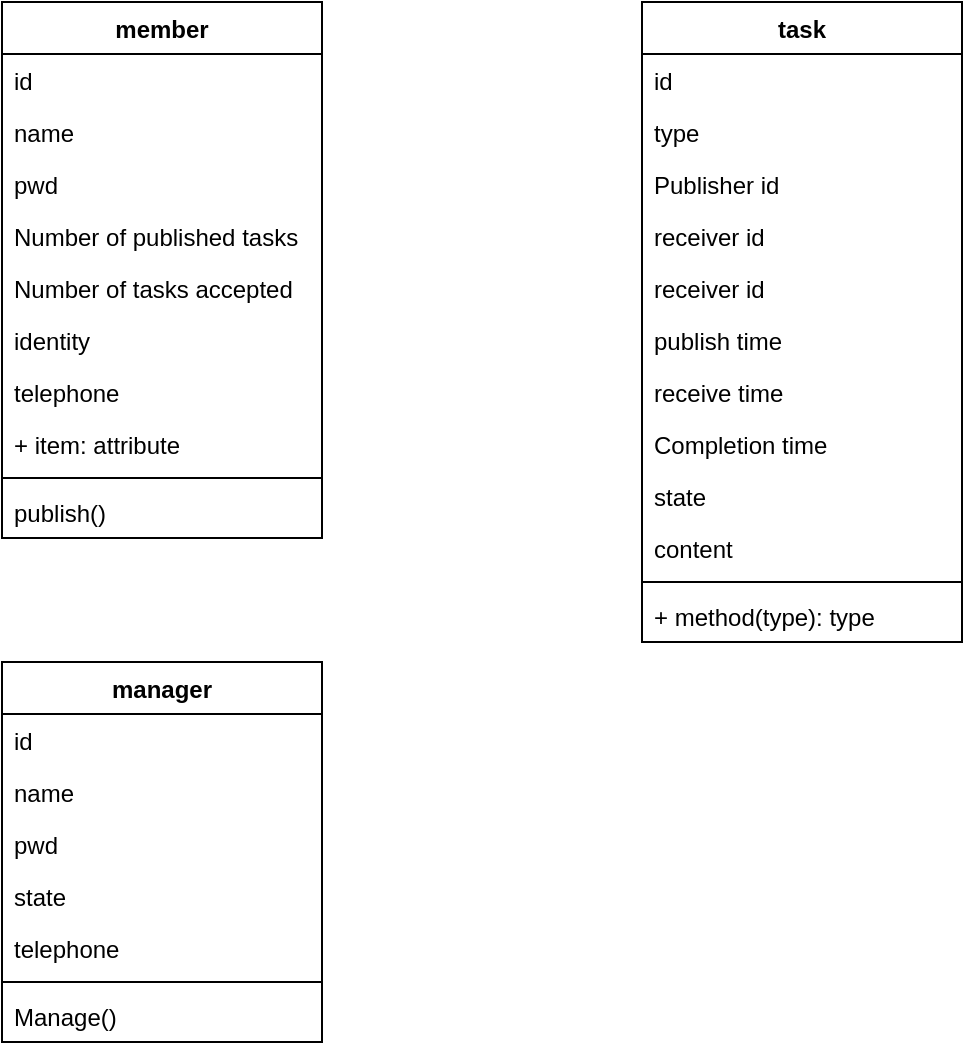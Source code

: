 <mxfile version="16.6.1" type="github">
  <diagram id="ShVYvyxhLa4fVrZdTOFI" name="第 1 页">
    <mxGraphModel dx="925" dy="536" grid="1" gridSize="10" guides="1" tooltips="1" connect="1" arrows="1" fold="1" page="1" pageScale="1" pageWidth="827" pageHeight="1169" math="0" shadow="0">
      <root>
        <mxCell id="0" />
        <mxCell id="1" parent="0" />
        <mxCell id="uBDI_ebaLseBl8i-jeql-17" value="member" style="swimlane;fontStyle=1;align=center;verticalAlign=top;childLayout=stackLayout;horizontal=1;startSize=26;horizontalStack=0;resizeParent=1;resizeParentMax=0;resizeLast=0;collapsible=1;marginBottom=0;fontColor=#000000;" vertex="1" parent="1">
          <mxGeometry x="120" y="150" width="160" height="268" as="geometry" />
        </mxCell>
        <mxCell id="uBDI_ebaLseBl8i-jeql-22" value="id" style="text;strokeColor=none;fillColor=none;align=left;verticalAlign=top;spacingLeft=4;spacingRight=4;overflow=hidden;rotatable=0;points=[[0,0.5],[1,0.5]];portConstraint=eastwest;" vertex="1" parent="uBDI_ebaLseBl8i-jeql-17">
          <mxGeometry y="26" width="160" height="26" as="geometry" />
        </mxCell>
        <mxCell id="uBDI_ebaLseBl8i-jeql-45" value="name" style="text;strokeColor=none;fillColor=none;align=left;verticalAlign=top;spacingLeft=4;spacingRight=4;overflow=hidden;rotatable=0;points=[[0,0.5],[1,0.5]];portConstraint=eastwest;" vertex="1" parent="uBDI_ebaLseBl8i-jeql-17">
          <mxGeometry y="52" width="160" height="26" as="geometry" />
        </mxCell>
        <mxCell id="uBDI_ebaLseBl8i-jeql-46" value="pwd" style="text;strokeColor=none;fillColor=none;align=left;verticalAlign=top;spacingLeft=4;spacingRight=4;overflow=hidden;rotatable=0;points=[[0,0.5],[1,0.5]];portConstraint=eastwest;" vertex="1" parent="uBDI_ebaLseBl8i-jeql-17">
          <mxGeometry y="78" width="160" height="26" as="geometry" />
        </mxCell>
        <mxCell id="uBDI_ebaLseBl8i-jeql-25" value="Number of published tasks" style="text;strokeColor=none;fillColor=none;align=left;verticalAlign=top;spacingLeft=4;spacingRight=4;overflow=hidden;rotatable=0;points=[[0,0.5],[1,0.5]];portConstraint=eastwest;" vertex="1" parent="uBDI_ebaLseBl8i-jeql-17">
          <mxGeometry y="104" width="160" height="26" as="geometry" />
        </mxCell>
        <mxCell id="uBDI_ebaLseBl8i-jeql-18" value="Number of tasks accepted" style="text;strokeColor=none;fillColor=none;align=left;verticalAlign=top;spacingLeft=4;spacingRight=4;overflow=hidden;rotatable=0;points=[[0,0.5],[1,0.5]];portConstraint=eastwest;" vertex="1" parent="uBDI_ebaLseBl8i-jeql-17">
          <mxGeometry y="130" width="160" height="26" as="geometry" />
        </mxCell>
        <mxCell id="uBDI_ebaLseBl8i-jeql-28" value="identity" style="text;strokeColor=none;fillColor=none;align=left;verticalAlign=top;spacingLeft=4;spacingRight=4;overflow=hidden;rotatable=0;points=[[0,0.5],[1,0.5]];portConstraint=eastwest;" vertex="1" parent="uBDI_ebaLseBl8i-jeql-17">
          <mxGeometry y="156" width="160" height="26" as="geometry" />
        </mxCell>
        <mxCell id="uBDI_ebaLseBl8i-jeql-29" value="telephone" style="text;strokeColor=none;fillColor=none;align=left;verticalAlign=top;spacingLeft=4;spacingRight=4;overflow=hidden;rotatable=0;points=[[0,0.5],[1,0.5]];portConstraint=eastwest;" vertex="1" parent="uBDI_ebaLseBl8i-jeql-17">
          <mxGeometry y="182" width="160" height="26" as="geometry" />
        </mxCell>
        <mxCell id="uBDI_ebaLseBl8i-jeql-27" value="+ item: attribute" style="text;strokeColor=none;fillColor=none;align=left;verticalAlign=top;spacingLeft=4;spacingRight=4;overflow=hidden;rotatable=0;points=[[0,0.5],[1,0.5]];portConstraint=eastwest;" vertex="1" parent="uBDI_ebaLseBl8i-jeql-17">
          <mxGeometry y="208" width="160" height="26" as="geometry" />
        </mxCell>
        <mxCell id="uBDI_ebaLseBl8i-jeql-19" value="" style="line;strokeWidth=1;fillColor=none;align=left;verticalAlign=middle;spacingTop=-1;spacingLeft=3;spacingRight=3;rotatable=0;labelPosition=right;points=[];portConstraint=eastwest;" vertex="1" parent="uBDI_ebaLseBl8i-jeql-17">
          <mxGeometry y="234" width="160" height="8" as="geometry" />
        </mxCell>
        <mxCell id="uBDI_ebaLseBl8i-jeql-20" value="publish()" style="text;strokeColor=none;fillColor=none;align=left;verticalAlign=top;spacingLeft=4;spacingRight=4;overflow=hidden;rotatable=0;points=[[0,0.5],[1,0.5]];portConstraint=eastwest;" vertex="1" parent="uBDI_ebaLseBl8i-jeql-17">
          <mxGeometry y="242" width="160" height="26" as="geometry" />
        </mxCell>
        <mxCell id="uBDI_ebaLseBl8i-jeql-30" value="manager" style="swimlane;fontStyle=1;align=center;verticalAlign=top;childLayout=stackLayout;horizontal=1;startSize=26;horizontalStack=0;resizeParent=1;resizeParentMax=0;resizeLast=0;collapsible=1;marginBottom=0;" vertex="1" parent="1">
          <mxGeometry x="120" y="480" width="160" height="190" as="geometry" />
        </mxCell>
        <mxCell id="uBDI_ebaLseBl8i-jeql-31" value="id" style="text;strokeColor=none;fillColor=none;align=left;verticalAlign=top;spacingLeft=4;spacingRight=4;overflow=hidden;rotatable=0;points=[[0,0.5],[1,0.5]];portConstraint=eastwest;" vertex="1" parent="uBDI_ebaLseBl8i-jeql-30">
          <mxGeometry y="26" width="160" height="26" as="geometry" />
        </mxCell>
        <mxCell id="uBDI_ebaLseBl8i-jeql-44" value="name" style="text;strokeColor=none;fillColor=none;align=left;verticalAlign=top;spacingLeft=4;spacingRight=4;overflow=hidden;rotatable=0;points=[[0,0.5],[1,0.5]];portConstraint=eastwest;" vertex="1" parent="uBDI_ebaLseBl8i-jeql-30">
          <mxGeometry y="52" width="160" height="26" as="geometry" />
        </mxCell>
        <mxCell id="uBDI_ebaLseBl8i-jeql-43" value="pwd" style="text;strokeColor=none;fillColor=none;align=left;verticalAlign=top;spacingLeft=4;spacingRight=4;overflow=hidden;rotatable=0;points=[[0,0.5],[1,0.5]];portConstraint=eastwest;" vertex="1" parent="uBDI_ebaLseBl8i-jeql-30">
          <mxGeometry y="78" width="160" height="26" as="geometry" />
        </mxCell>
        <mxCell id="uBDI_ebaLseBl8i-jeql-42" value="state" style="text;strokeColor=none;fillColor=none;align=left;verticalAlign=top;spacingLeft=4;spacingRight=4;overflow=hidden;rotatable=0;points=[[0,0.5],[1,0.5]];portConstraint=eastwest;" vertex="1" parent="uBDI_ebaLseBl8i-jeql-30">
          <mxGeometry y="104" width="160" height="26" as="geometry" />
        </mxCell>
        <mxCell id="uBDI_ebaLseBl8i-jeql-38" value="telephone" style="text;strokeColor=none;fillColor=none;align=left;verticalAlign=top;spacingLeft=4;spacingRight=4;overflow=hidden;rotatable=0;points=[[0,0.5],[1,0.5]];portConstraint=eastwest;" vertex="1" parent="uBDI_ebaLseBl8i-jeql-30">
          <mxGeometry y="130" width="160" height="26" as="geometry" />
        </mxCell>
        <mxCell id="uBDI_ebaLseBl8i-jeql-32" value="" style="line;strokeWidth=1;fillColor=none;align=left;verticalAlign=middle;spacingTop=-1;spacingLeft=3;spacingRight=3;rotatable=0;labelPosition=right;points=[];portConstraint=eastwest;" vertex="1" parent="uBDI_ebaLseBl8i-jeql-30">
          <mxGeometry y="156" width="160" height="8" as="geometry" />
        </mxCell>
        <mxCell id="uBDI_ebaLseBl8i-jeql-33" value="Manage()" style="text;strokeColor=none;fillColor=none;align=left;verticalAlign=top;spacingLeft=4;spacingRight=4;overflow=hidden;rotatable=0;points=[[0,0.5],[1,0.5]];portConstraint=eastwest;" vertex="1" parent="uBDI_ebaLseBl8i-jeql-30">
          <mxGeometry y="164" width="160" height="26" as="geometry" />
        </mxCell>
        <mxCell id="uBDI_ebaLseBl8i-jeql-34" value="task" style="swimlane;fontStyle=1;align=center;verticalAlign=top;childLayout=stackLayout;horizontal=1;startSize=26;horizontalStack=0;resizeParent=1;resizeParentMax=0;resizeLast=0;collapsible=1;marginBottom=0;" vertex="1" parent="1">
          <mxGeometry x="440" y="150" width="160" height="320" as="geometry" />
        </mxCell>
        <mxCell id="uBDI_ebaLseBl8i-jeql-48" value="id" style="text;strokeColor=none;fillColor=none;align=left;verticalAlign=top;spacingLeft=4;spacingRight=4;overflow=hidden;rotatable=0;points=[[0,0.5],[1,0.5]];portConstraint=eastwest;" vertex="1" parent="uBDI_ebaLseBl8i-jeql-34">
          <mxGeometry y="26" width="160" height="26" as="geometry" />
        </mxCell>
        <mxCell id="uBDI_ebaLseBl8i-jeql-50" value="type" style="text;strokeColor=none;fillColor=none;align=left;verticalAlign=top;spacingLeft=4;spacingRight=4;overflow=hidden;rotatable=0;points=[[0,0.5],[1,0.5]];portConstraint=eastwest;" vertex="1" parent="uBDI_ebaLseBl8i-jeql-34">
          <mxGeometry y="52" width="160" height="26" as="geometry" />
        </mxCell>
        <mxCell id="uBDI_ebaLseBl8i-jeql-53" value="Publisher id" style="text;strokeColor=none;fillColor=none;align=left;verticalAlign=top;spacingLeft=4;spacingRight=4;overflow=hidden;rotatable=0;points=[[0,0.5],[1,0.5]];portConstraint=eastwest;" vertex="1" parent="uBDI_ebaLseBl8i-jeql-34">
          <mxGeometry y="78" width="160" height="26" as="geometry" />
        </mxCell>
        <mxCell id="uBDI_ebaLseBl8i-jeql-62" value="receiver id" style="text;strokeColor=none;fillColor=none;align=left;verticalAlign=top;spacingLeft=4;spacingRight=4;overflow=hidden;rotatable=0;points=[[0,0.5],[1,0.5]];portConstraint=eastwest;" vertex="1" parent="uBDI_ebaLseBl8i-jeql-34">
          <mxGeometry y="104" width="160" height="26" as="geometry" />
        </mxCell>
        <mxCell id="uBDI_ebaLseBl8i-jeql-52" value="receiver id" style="text;strokeColor=none;fillColor=none;align=left;verticalAlign=top;spacingLeft=4;spacingRight=4;overflow=hidden;rotatable=0;points=[[0,0.5],[1,0.5]];portConstraint=eastwest;" vertex="1" parent="uBDI_ebaLseBl8i-jeql-34">
          <mxGeometry y="130" width="160" height="26" as="geometry" />
        </mxCell>
        <mxCell id="uBDI_ebaLseBl8i-jeql-51" value="publish time" style="text;strokeColor=none;fillColor=none;align=left;verticalAlign=top;spacingLeft=4;spacingRight=4;overflow=hidden;rotatable=0;points=[[0,0.5],[1,0.5]];portConstraint=eastwest;" vertex="1" parent="uBDI_ebaLseBl8i-jeql-34">
          <mxGeometry y="156" width="160" height="26" as="geometry" />
        </mxCell>
        <mxCell id="uBDI_ebaLseBl8i-jeql-55" value="receive time" style="text;strokeColor=none;fillColor=none;align=left;verticalAlign=top;spacingLeft=4;spacingRight=4;overflow=hidden;rotatable=0;points=[[0,0.5],[1,0.5]];portConstraint=eastwest;" vertex="1" parent="uBDI_ebaLseBl8i-jeql-34">
          <mxGeometry y="182" width="160" height="26" as="geometry" />
        </mxCell>
        <mxCell id="uBDI_ebaLseBl8i-jeql-54" value="Completion time" style="text;strokeColor=none;fillColor=none;align=left;verticalAlign=top;spacingLeft=4;spacingRight=4;overflow=hidden;rotatable=0;points=[[0,0.5],[1,0.5]];portConstraint=eastwest;" vertex="1" parent="uBDI_ebaLseBl8i-jeql-34">
          <mxGeometry y="208" width="160" height="26" as="geometry" />
        </mxCell>
        <mxCell id="uBDI_ebaLseBl8i-jeql-35" value="state" style="text;strokeColor=none;fillColor=none;align=left;verticalAlign=top;spacingLeft=4;spacingRight=4;overflow=hidden;rotatable=0;points=[[0,0.5],[1,0.5]];portConstraint=eastwest;" vertex="1" parent="uBDI_ebaLseBl8i-jeql-34">
          <mxGeometry y="234" width="160" height="26" as="geometry" />
        </mxCell>
        <mxCell id="uBDI_ebaLseBl8i-jeql-57" value="content" style="text;strokeColor=none;fillColor=none;align=left;verticalAlign=top;spacingLeft=4;spacingRight=4;overflow=hidden;rotatable=0;points=[[0,0.5],[1,0.5]];portConstraint=eastwest;" vertex="1" parent="uBDI_ebaLseBl8i-jeql-34">
          <mxGeometry y="260" width="160" height="26" as="geometry" />
        </mxCell>
        <mxCell id="uBDI_ebaLseBl8i-jeql-36" value="" style="line;strokeWidth=1;fillColor=none;align=left;verticalAlign=middle;spacingTop=-1;spacingLeft=3;spacingRight=3;rotatable=0;labelPosition=right;points=[];portConstraint=eastwest;" vertex="1" parent="uBDI_ebaLseBl8i-jeql-34">
          <mxGeometry y="286" width="160" height="8" as="geometry" />
        </mxCell>
        <mxCell id="uBDI_ebaLseBl8i-jeql-37" value="+ method(type): type" style="text;strokeColor=none;fillColor=none;align=left;verticalAlign=top;spacingLeft=4;spacingRight=4;overflow=hidden;rotatable=0;points=[[0,0.5],[1,0.5]];portConstraint=eastwest;" vertex="1" parent="uBDI_ebaLseBl8i-jeql-34">
          <mxGeometry y="294" width="160" height="26" as="geometry" />
        </mxCell>
      </root>
    </mxGraphModel>
  </diagram>
</mxfile>
